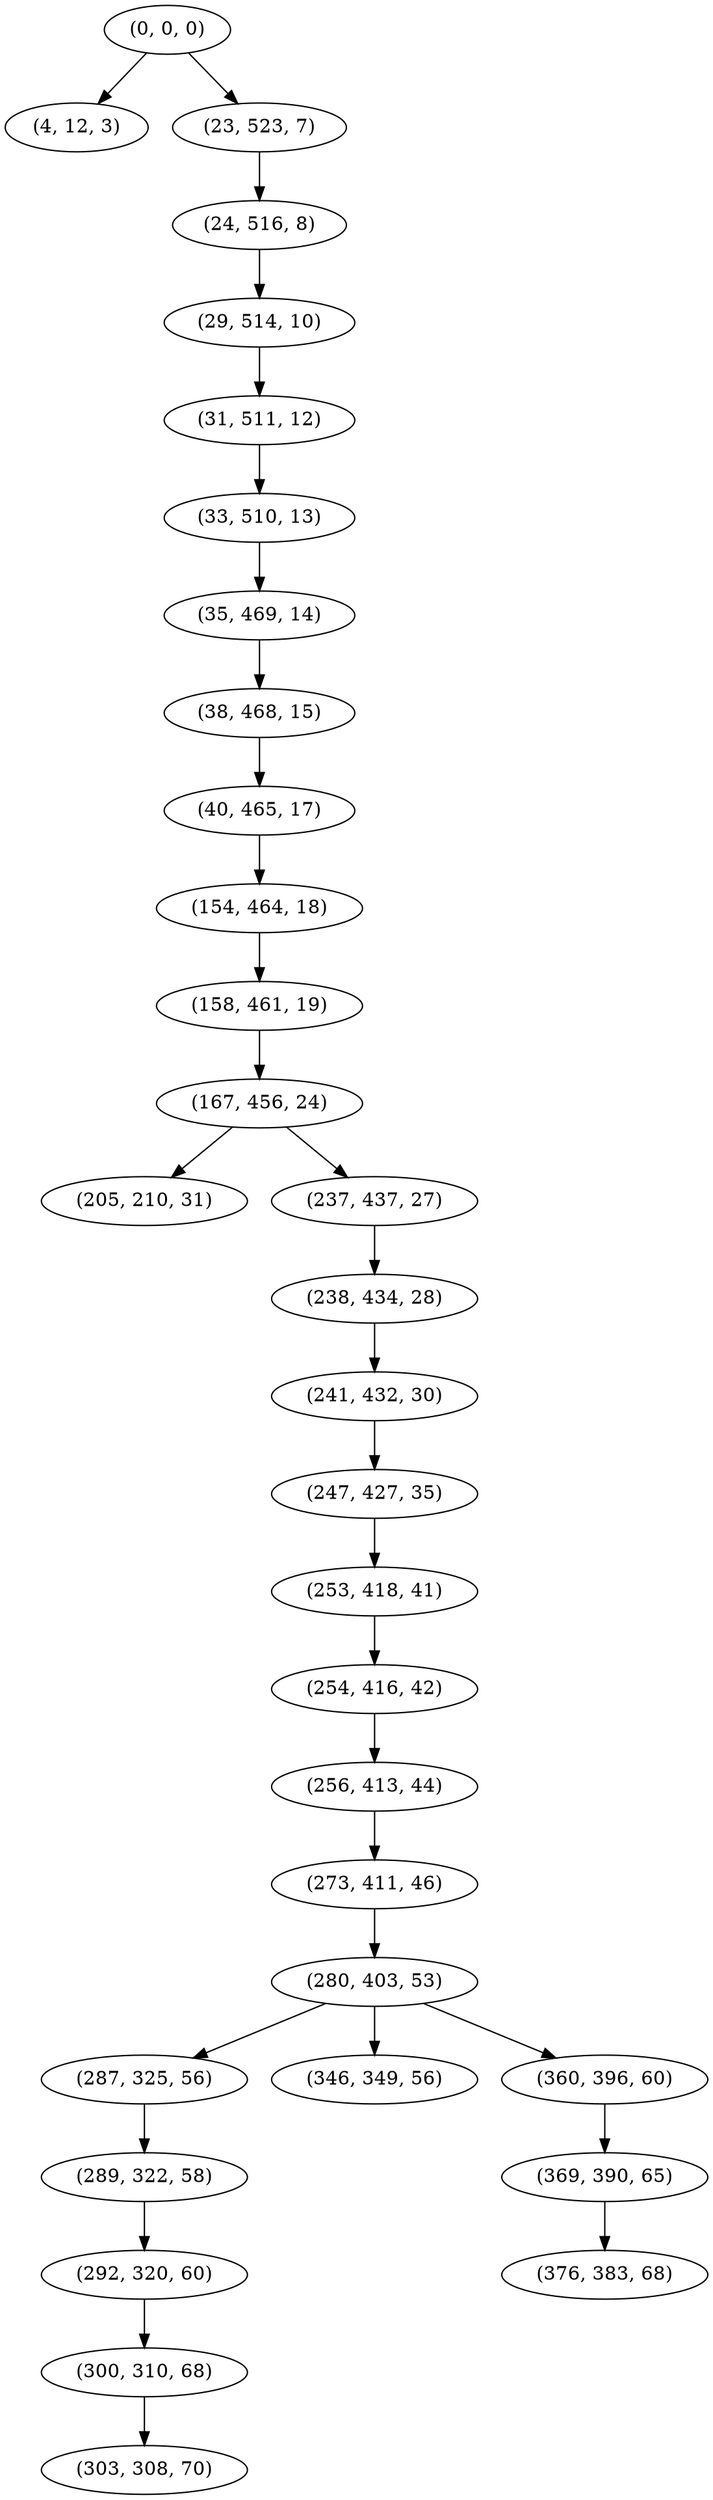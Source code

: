 digraph tree {
    "(0, 0, 0)";
    "(4, 12, 3)";
    "(23, 523, 7)";
    "(24, 516, 8)";
    "(29, 514, 10)";
    "(31, 511, 12)";
    "(33, 510, 13)";
    "(35, 469, 14)";
    "(38, 468, 15)";
    "(40, 465, 17)";
    "(154, 464, 18)";
    "(158, 461, 19)";
    "(167, 456, 24)";
    "(205, 210, 31)";
    "(237, 437, 27)";
    "(238, 434, 28)";
    "(241, 432, 30)";
    "(247, 427, 35)";
    "(253, 418, 41)";
    "(254, 416, 42)";
    "(256, 413, 44)";
    "(273, 411, 46)";
    "(280, 403, 53)";
    "(287, 325, 56)";
    "(289, 322, 58)";
    "(292, 320, 60)";
    "(300, 310, 68)";
    "(303, 308, 70)";
    "(346, 349, 56)";
    "(360, 396, 60)";
    "(369, 390, 65)";
    "(376, 383, 68)";
    "(0, 0, 0)" -> "(4, 12, 3)";
    "(0, 0, 0)" -> "(23, 523, 7)";
    "(23, 523, 7)" -> "(24, 516, 8)";
    "(24, 516, 8)" -> "(29, 514, 10)";
    "(29, 514, 10)" -> "(31, 511, 12)";
    "(31, 511, 12)" -> "(33, 510, 13)";
    "(33, 510, 13)" -> "(35, 469, 14)";
    "(35, 469, 14)" -> "(38, 468, 15)";
    "(38, 468, 15)" -> "(40, 465, 17)";
    "(40, 465, 17)" -> "(154, 464, 18)";
    "(154, 464, 18)" -> "(158, 461, 19)";
    "(158, 461, 19)" -> "(167, 456, 24)";
    "(167, 456, 24)" -> "(205, 210, 31)";
    "(167, 456, 24)" -> "(237, 437, 27)";
    "(237, 437, 27)" -> "(238, 434, 28)";
    "(238, 434, 28)" -> "(241, 432, 30)";
    "(241, 432, 30)" -> "(247, 427, 35)";
    "(247, 427, 35)" -> "(253, 418, 41)";
    "(253, 418, 41)" -> "(254, 416, 42)";
    "(254, 416, 42)" -> "(256, 413, 44)";
    "(256, 413, 44)" -> "(273, 411, 46)";
    "(273, 411, 46)" -> "(280, 403, 53)";
    "(280, 403, 53)" -> "(287, 325, 56)";
    "(280, 403, 53)" -> "(346, 349, 56)";
    "(280, 403, 53)" -> "(360, 396, 60)";
    "(287, 325, 56)" -> "(289, 322, 58)";
    "(289, 322, 58)" -> "(292, 320, 60)";
    "(292, 320, 60)" -> "(300, 310, 68)";
    "(300, 310, 68)" -> "(303, 308, 70)";
    "(360, 396, 60)" -> "(369, 390, 65)";
    "(369, 390, 65)" -> "(376, 383, 68)";
}
